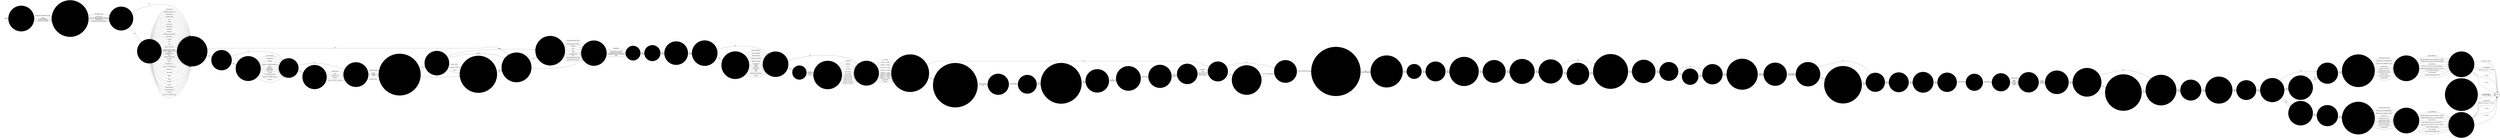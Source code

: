 digraph OLD_DISORDER {  rankdir=LR;
  node [shape = circle];
  START_NODE [label="", shape=none];
  START_NODE -> 49179 [label = "start"];
  END_NODE [label="END", shape="doublecircle"];
  49179 [label = "What type of disorder incident was this?", style="filled", color="#DDD"];
  49179 -> 49180 [label = "Barricade / Prevention Of Access", style="filled", color="#DDD"];
  49179 -> 49180 [label = "Hostage", style="filled", color="#DDD"];
  49179 -> 49180 [label = "Incident At Height", style="filled", color="#DDD"];
  49179 -> 49180 [label = "Concerted Indiscipline", style="filled", color="#DDD"];
  49180 [label = "What was the main management outcome of this incident?", style="filled", color="#DDD"];
  49180 -> 49181 [label = "No Further Action", style="filled", color="#DDD"];
  49180 -> 49181 [label = "IEP Regression", style="filled", color="#DDD"];
  49180 -> 49181 [label = "Placed On Report/Adjudication Referral", style="filled", color="#DDD"];
  49180 -> 49181 [label = "Police Referral", style="filled", color="#DDD"];
  49180 -> 49181 [label = "Police And Prosecution Referral", style="filled", color="#DDD"];
  49181 [label = "Is the location of the incident known?", style="filled", color="#DDD"];
  49181 -> 49182 [label = "Yes", style="filled", color="#DDD"];
  49181 -> 49183 [label = "No", style="filled", color="#DDD"];
  49182 [label = "What was the location of the incident?", style="filled", color="#DDD"];
  49182 -> 49183 [label = "Administration", style="filled", color="#DDD"];
  49182 -> 49183 [label = "Association Area", style="filled", color="#DDD"];
  49182 -> 49183 [label = "Cell", style="filled", color="#DDD"];
  49182 -> 49183 [label = "Chapel", style="filled", color="#DDD"];
  49182 -> 49183 [label = "Crown Court", style="filled", color="#DDD"];
  49182 -> 49183 [label = "Dining Room"];
  49182 -> 49183 [label = "Dormitory"];
  49182 -> 49183 [label = "Education"];
  49182 -> 49183 [label = "Elsewhere (Enter Details)"];
  49182 -> 49183 [label = "Exercise Yard"];
  49182 -> 49183 [label = "Funeral"];
  49182 -> 49183 [label = "Gate"];
  49182 -> 49183 [label = "Gym"];
  49182 -> 49183 [label = "Health Care Centre"];
  49182 -> 49183 [label = "Hospital Outside (Patient)"];
  49182 -> 49183 [label = "Hospital Outside (Visiting)"];
  49182 -> 49183 [label = "Kitchen"];
  49182 -> 49183 [label = "Magistrates Court"];
  49182 -> 49183 [label = "Office"];
  49182 -> 49183 [label = "Outside Working Party"];
  49182 -> 49183 [label = "Reception"];
  49182 -> 49183 [label = "Recess"];
  49182 -> 49183 [label = "Segregation Unit"];
  49182 -> 49183 [label = "Showers / Changing Room"];
  49182 -> 49183 [label = "Special Unit"];
  49182 -> 49183 [label = "Sports Field"];
  49182 -> 49183 [label = "Vehicle"];
  49182 -> 49183 [label = "Visits"];
  49182 -> 49183 [label = "Weddings"];
  49182 -> 49183 [label = "Wing"];
  49182 -> 49183 [label = "Within Perimeter"];
  49182 -> 49183 [label = "Works Department"];
  49182 -> 49183 [label = "Workshop"];
  49182 -> 49183 [label = "Induction / 1st Night Centre"];
  49182 -> 49183 [label = "External Roof"];
  49182 -> 49183 [label = "Vulnerable Prisoners Unit"];
  49183 [label = "Were any injuries received during this incident?", style="filled", color="#DDD"];
  49183 -> 49184 [label = "Yes", style="filled", color="#DDD"];
  49183 -> 49192 [label = "No", style="filled", color="#DDD"];
  49184 [label = "Was a serious injury sustained?", style="filled", color="#DDD"];
  49184 -> 49185 [label = "Yes", style="filled", color="#DDD"];
  49184 -> 49186 [label = "No", style="filled", color="#DDD"];
  49185 [label = "Which serious injuries were sustained?", style="filled", color="#DDD"];
  49185 -> 49186 [label = "Bites", style="filled", color="#DDD"];
  49185 -> 49186 [label = "Black Eye", style="filled", color="#DDD"];
  49185 -> 49186 [label = "Broken Nose", style="filled", color="#DDD"];
  49185 -> 49186 [label = "Broken Teeth", style="filled", color="#DDD"];
  49185 -> 49186 [label = "Crushing", style="filled", color="#DDD"];
  49185 -> 49186 [label = "Cuts Requiring Sutures", style="filled", color="#DDD"];
  49185 -> 49186 [label = "Extensive / Mutliple Bruising", style="filled", color="#DDD"];
  49185 -> 49186 [label = "Fracture", style="filled", color="#DDD"];
  49185 -> 49186 [label = "Gun Shot Wound", style="filled", color="#DDD"];
  49185 -> 49186 [label = "Scald Or Burn", style="filled", color="#DDD"];
  49185 -> 49186 [label = "Stabbing", style="filled", color="#DDD"];
  49185 -> 49186 [label = "Temporary / Permanent Blindness", style="filled", color="#DDD"];
  49186 [label = "Was a minor injury sustained?", style="filled", color="#DDD"];
  49186 -> 49187 [label = "Yes", style="filled", color="#DDD"];
  49186 -> 49188 [label = "No", style="filled", color="#DDD"];
  49187 [label = "Which minor injuries were sustained?", style="filled", color="#DDD"];
  49187 -> 49188 [label = "Grazes. Scratches or Abrasions", style="filled", color="#DDD"];
  49187 -> 49188 [label = "Minor Bruises", style="filled", color="#DDD"];
  49187 -> 49188 [label = "Other", style="filled", color="#DDD"];
  49187 -> 49188 [label = "Superficial Cuts", style="filled", color="#DDD"];
  49187 -> 49188 [label = "Swellings", style="filled", color="#DDD"];
  49188 [label = "Enter descriptions of person(s) injured", style="filled", color="#DDD"];
  49188 -> 49189 [label = "Civilian Grades", style="filled", color="#DDD"];
  49188 -> 49189 [label = "External Citizens", style="filled", color="#DDD"];
  49188 -> 49189 [label = "Police", style="filled", color="#DDD"];
  49188 -> 49189 [label = "Prisoners", style="filled", color="#DDD"];
  49188 -> 49189 [label = "Staff", style="filled", color="#DDD"];
  49189 [label = "Did injuries result in detention in outside hospital as an in-patient?", style="filled", color="#DDD"];
  49189 -> 49190 [label = "Yes", style="filled", color="#DDD"];
  49189 -> 49191 [label = "No", style="filled", color="#DDD"];
  49190 [label = "Who was detained in outside hospital?", style="filled", color="#DDD"];
  49190 -> 49191 [label = "Civilian Grades", style="filled", color="#DDD"];
  49190 -> 49191 [label = "External Civilians", style="filled", color="#DDD"];
  49190 -> 49191 [label = "Police", style="filled", color="#DDD"];
  49190 -> 49192 [label = "Prisoners", style="filled", color="#DDD"];
  49190 -> 49193 [label = "Staff", style="filled", color="#DDD"];
  49191 [label = "Are there any staff now off duty as a result of this incident?", style="filled", color="#DDD"];
  49191 -> 49192 [label = "No", style="filled", color="#DDD"];
  49191 -> 49192 [label = "Yes", style="filled", color="#DDD"];
  49192 [label = "Was there an apparent reason for the incident?", style="filled", color="#DDD"];
  49192 -> 49193 [label = "Yes", style="filled", color="#DDD"];
  49192 -> 49194 [label = "No", style="filled", color="#DDD"];
  49193 [label = "Describe the apparent reason for the incident?", style="filled", color="#DDD"];
  49193 -> 49194 [label = "Facilities", style="filled", color="#DDD"];
  49193 -> 49194 [label = "Food", style="filled", color="#DDD"];
  49193 -> 49194 [label = "Other", style="filled", color="#DDD"];
  49193 -> 49194 [label = "Pay", style="filled", color="#DDD"];
  49193 -> 49194 [label = "Time Out Of Cell", style="filled", color="#DDD"];
  49193 -> 49194 [label = "Visits", style="filled", color="#DDD"];
  49193 -> 49194 [label = "Demanding Internal Transfer", style="filled", color="#DDD"];
  49193 -> 49194 [label = "Refusing Internal Transfer", style="filled", color="#DDD"];
  49193 -> 49194 [label = "Demanding External Transfer", style="filled", color="#DDD"];
  49193 -> 49194 [label = "Refusing External Transfer", style="filled", color="#DDD"];
  49194 [label = "Describe how the incident was resolved", style="filled", color="#DDD"];
  49194 -> 49195 [label = "Negotiation", style="filled", color="#DDD"];
  49194 -> 49195 [label = "Intervention (Local Staff)", style="filled", color="#DDD"];
  49194 -> 49195 [label = "Intervention (NTRG Staff)", style="filled", color="#DDD"];
  49194 -> 49195 [label = "Complied With Order Or Instruction", style="filled", color="#DDD"];
  49194 -> 49195 [label = "Other", style="filled", color="#DDD"];
  49195 [label = "Was a door jack used?", style="filled", color="#DDD"];
  49195 -> 49196 [label = "No", style="filled", color="#DDD"];
  49195 -> 49196 [label = "Yes", style="filled", color="#DDD"];
  49196 [label = "Were water hoses used?", style="filled", color="#DDD"];
  49196 -> 49197 [label = "No", style="filled", color="#DDD"];
  49196 -> 49197 [label = "Yes", style="filled", color="#DDD"];
  49197 [label = "Was control and restraint employed?", style="filled", color="#DDD"];
  49197 -> 49198 [label = "No", style="filled", color="#DDD"];
  49197 -> 49198 [label = "Yes", style="filled", color="#DDD"];
  49198 [label = "Were weapons used by the perpetrator?", style="filled", color="#DDD"];
  49198 -> 49199 [label = "Yes", style="filled", color="#DDD"];
  49198 -> 49200 [label = "No", style="filled", color="#DDD"];
  49199 [label = "Describe weapons used by the perpetrator?", style="filled", color="#DDD"];
  49199 -> 49200 [label = "Blunt Instrument", style="filled", color="#DDD"];
  49199 -> 49200 [label = "Chemical Incapicitant", style="filled", color="#DDD"];
  49199 -> 49200 [label = "Dangerous Liquid", style="filled", color="#DDD"];
  49199 -> 49200 [label = "Excreta/Urine", style="filled", color="#DDD"];
  49199 -> 49200 [label = "Firearm", style="filled", color="#DDD"];
  49199 -> 49200 [label = "Food", style="filled", color="#DDD"];
  49199 -> 49200 [label = "Knife / Blade", style="filled", color="#DDD"];
  49199 -> 49200 [label = "Ligature", style="filled", color="#DDD"];
  49199 -> 49200 [label = "Other", style="filled", color="#DDD"];
  49199 -> 49200 [label = "Other Sharp Instrument", style="filled", color="#DDD"];
  49199 -> 49200 [label = "Spitting", style="filled", color="#DDD"];
  49199 -> 49200 [label = "Thrown Equipment", style="filled", color="#DDD"];
  49199 -> 49200 [label = "Thrown Furniture", style="filled", color="#DDD"];
  49200 [label = "Was damage caused to prison property?", style="filled", color="#DDD"];
  49200 -> 49201 [label = "Yes", style="filled", color="#DDD"];
  49200 -> 49203 [label = "No", style="filled", color="#DDD"];
  49201 [label = "Describe the damage", style="filled", color="#DDD"];
  49201 -> 49202 [label = "Extensive", style="filled", color="#DDD"];
  49201 -> 49202 [label = "Minor", style="filled", color="#DDD"];
  49201 -> 49202 [label = "Serious", style="filled", color="#DDD"];
  49202 [label = "What was the estimated cost of the damage?", style="filled", color="#DDD"];
  49202 -> 49203 [label = "£0", style="filled", color="#DDD"];
  49202 -> 49203 [label = "£1 to £20", style="filled", color="#DDD"];
  49202 -> 49203 [label = "£21 to £50", style="filled", color="#DDD"];
  49202 -> 49203 [label = "£51 to £100", style="filled", color="#DDD"];
  49202 -> 49203 [label = "£101 to £500", style="filled", color="#DDD"];
  49202 -> 49203 [label = "£501 to £1,000", style="filled", color="#DDD"];
  49202 -> 49203 [label = "£1,001 to £5,000", style="filled", color="#DDD"];
  49202 -> 49203 [label = "£5001 to £10,000", style="filled", color="#DDD"];
  49202 -> 49203 [label = "£10,001 to £50,000", style="filled", color="#DDD"];
  49202 -> 49203 [label = "£50,001 to £100,000", style="filled", color="#DDD"];
  49202 -> 49203 [label = "> £100,000", style="filled", color="#DDD"];
  49202 -> 49203 [label = "Unknown", style="filled", color="#DDD"];
  49203 [label = "What was the duration of the incident?", style="filled", color="#DDD"];
  49203 -> 49204 [label = "< 1 Minute", style="filled", color="#DDD"];
  49203 -> 49204 [label = "1 Min to < 5 Mins", style="filled", color="#DDD"];
  49203 -> 49204 [label = "5 Mins to < 10 Mins", style="filled", color="#DDD"];
  49203 -> 49204 [label = "10 Mins to < 15 Mins", style="filled", color="#DDD"];
  49203 -> 49204 [label = "15 Mins to < 30 Mins", style="filled", color="#DDD"];
  49203 -> 49204 [label = "30 Mins to < 1 Hour", style="filled", color="#DDD"];
  49203 -> 49204 [label = "1 Hour to < 2 Hours", style="filled", color="#DDD"];
  49203 -> 49204 [label = "2 Hours to < 3 Hours", style="filled", color="#DDD"];
  49203 -> 49204 [label = "3 Hours to < 4 Hours", style="filled", color="#DDD"];
  49203 -> 49204 [label = "4 Hours to < 5 Hours", style="filled", color="#DDD"];
  49203 -> 49204 [label = "5 Hours Plus", style="filled", color="#DDD"];
  49203 -> 49204 [label = "Unknown", style="filled", color="#DDD"];
  49204 [label = "Was the telephone/it system shut down during the incident?", style="filled", color="#DDD"];
  49204 -> 49205 [label = "Yes", style="filled", color="#DDD"];
  49204 -> 49213 [label = "No", style="filled", color="#DDD"];
  49205 [label = "Was the telephone system shur down locally or by the service supplier?", style="filled", color="#DDD"];
  49205 -> 49206 [label = "Service Supplier", style="filled", color="#DDD"];
  49205 -> 49206 [label = "Local", style="filled", color="#DDD"];
  49206 [label = "Quote the helpdesk case number", style="filled", color="#DDD"];
  49206 -> 49207 [label = "Enter Number", style="filled", color="#DDD"];
  49207 [label = "Was the keyword requested?", style="filled", color="#DDD"];
  49207 -> 49208 [label = "Yes", style="filled", color="#DDD"];
  49207 -> 49208 [label = "No", style="filled", color="#DDD"];
  49208 [label = "Has the service supplier been notified of a replacement keyword?", style="filled", color="#DDD"];
  49208 -> 49209 [label = "No", style="filled", color="#DDD"];
  49208 -> 49209 [label = "Yes", style="filled", color="#DDD"];
  49209 [label = "Indicate the nature of the shut down", style="filled", color="#DDD"];
  49209 -> 49210 [label = "IT", style="filled", color="#DDD"];
  49209 -> 49210 [label = "Telephony", style="filled", color="#DDD"];
  49210 [label = "What time was the system shut down?", style="filled", color="#DDD"];
  49210 -> 49211 [label = "Enter Time", style="filled", color="#DDD"];
  49211 [label = "Was this a full or partial shut down?", style="filled", color="#DDD"];
  49211 -> 49212 [label = "Full", style="filled", color="#DDD"];
  49211 -> 49212 [label = "Partial", style="filled", color="#DDD"];
  49212 [label = "Who authorised the shut down?", style="filled", color="#DDD"];
  49212 -> 49213 [label = "Deputy Governor", style="filled", color="#DDD"];
  49212 -> 49213 [label = "Duty Governor", style="filled", color="#DDD"];
  49212 -> 49213 [label = "Governor", style="filled", color="#DDD"];
  49212 -> 49213 [label = "Other", style="filled", color="#DDD"];
  49213 [label = "Was the system compromised?", style="filled", color="#DDD"];
  49213 -> 49214 [label = "Yes", style="filled", color="#DDD"];
  49213 -> 49215 [label = "No", style="filled", color="#DDD"];
  49214 [label = "Describe what was compromised and by whom", style="filled", color="#DDD"];
  49214 -> 49215 [label = "Describe Compromise", style="filled", color="#DDD"];
  49215 [label = "When was the system re-activated?", style="filled", color="#DDD"];
  49215 -> 49216 [label = "Enter Comment And Date", style="filled", color="#DDD"];
  49216 [label = "Was the system re-activated locally or by the it and telephony service supplier?", style="filled", color="#DDD"];
  49216 -> 49217 [label = "Local", style="filled", color="#DDD"];
  49216 -> 49217 [label = "Service Supplier", style="filled", color="#DDD"];
  49217 [label = "Is any member of staff facing disciplinary charges?", style="filled", color="#DDD"];
  49217 -> 49218 [label = "No", style="filled", color="#DDD"];
  49217 -> 49218 [label = "Yes", style="filled", color="#DDD"];
  49218 [label = "Was a barricade used?", style="filled", color="#DDD"];
  49218 -> 49219 [label = "No", style="filled", color="#DDD"];
  49218 -> 49219 [label = "Yes", style="filled", color="#DDD"];
  49219 [label = "Was a c and r advisor present?", style="filled", color="#DDD"];
  49219 -> 49220 [label = "No", style="filled", color="#DDD"];
  49219 -> 49220 [label = "Yes", style="filled", color="#DDD"];
  49220 [label = "Was the emergency response vehicle present?", style="filled", color="#DDD"];
  49220 -> 49221 [label = "No", style="filled", color="#DDD"];
  49220 -> 49221 [label = "Yes", style="filled", color="#DDD"];
  49221 [label = "Were trained negotiators deployed?", style="filled", color="#DDD"];
  49221 -> 49222 [label = "No", style="filled", color="#DDD"];
  49221 -> 49222 [label = "Yes", style="filled", color="#DDD"];
  49222 [label = "Was an incident liaison officer present?", style="filled", color="#DDD"];
  49222 -> 49223 [label = "No", style="filled", color="#DDD"];
  49222 -> 49223 [label = "Yes", style="filled", color="#DDD"];
  49223 [label = "Were healthcare centre staff present?", style="filled", color="#DDD"];
  49223 -> 49224 [label = "No", style="filled", color="#DDD"];
  49223 -> 49225 [label = "Yes", style="filled", color="#DDD"];
  49223 -> 49224 [label = "Yes", style="filled", color="#DDD"];
  49224 [label = "Were works services staff present?", style="filled", color="#DDD"];
  49224 -> 49225 [label = "No", style="filled", color="#DDD"];
  49224 -> 49225 [label = "Yes", style="filled", color="#DDD"];
  49225 [label = "Were independent monitoring board members present?", style="filled", color="#DDD"];
  49225 -> 49226 [label = "No", style="filled", color="#DDD"];
  49225 -> 49226 [label = "Yes", style="filled", color="#DDD"];
  49226 [label = "Was the ambulance service present?", style="filled", color="#DDD"];
  49226 -> 49227 [label = "No", style="filled", color="#DDD"];
  49226 -> 49227 [label = "Yes", style="filled", color="#DDD"];
  49227 [label = "Was the fire service present?", style="filled", color="#DDD"];
  49227 -> 49228 [label = "No", style="filled", color="#DDD"];
  49227 -> 49229 [label = "Yes", style="filled", color="#DDD"];
  49228 [label = "Were the police present?", style="filled", color="#DDD"];
  49228 -> 49229 [label = "No", style="filled", color="#DDD"];
  49228 -> 49229 [label = "Yes", style="filled", color="#DDD"];
  49229 [label = "Was any evacuation necessary?", style="filled", color="#DDD"];
  49229 -> 49230 [label = "No", style="filled", color="#DDD"];
  49229 -> 49230 [label = "Yes", style="filled", color="#DDD"];
  49230 [label = "Describe the incident as either active or passive?", style="filled", color="#DDD"];
  49230 -> 49231 [label = "Active", style="filled", color="#DDD"];
  49230 -> 49231 [label = "Passive", style="filled", color="#DDD"];
  49231 [label = "How many prisoners were involved?", style="filled", color="#DDD"];
  49231 -> 49232 [label = "State Number", style="filled", color="#DDD"];
  49231 -> 49232 [label = "State Number", style="filled", color="#DDD"];
  49232 [label = "Have the ring leaders been identified?", style="filled", color="#DDD"];
  49232 -> 49234 [label = "No", style="filled", color="#DDD"];
  49232 -> 49233 [label = "Yes", style="filled", color="#DDD"];
  49233 [label = "Have the ring leaders been entered on inmate involvement?", style="filled", color="#DDD"];
  49233 -> 49234 [label = "No", style="filled", color="#DDD"];
  49233 -> 49234 [label = "Yes", style="filled", color="#DDD"];
  49234 [label = "Was operation Tornado used?", style="filled", color="#DDD"];
  49234 -> 49235 [label = "No", style="filled", color="#DDD"];
  49234 -> 49235 [label = "Yes", style="filled", color="#DDD"];
  49235 [label = "Were extendable batons used?", style="filled", color="#DDD"];
  49235 -> 49236 [label = "No", style="filled", color="#DDD"];
  49235 -> 49236 [label = "Yes", style="filled", color="#DDD"];
  49236 [label = "Was the incident in public view?", style="filled", color="#DDD"];
  49236 -> 49237 [label = "No", style="filled", color="#DDD"];
  49236 -> 49237 [label = "Yes", style="filled", color="#DDD"];
  49237 [label = "Enter number of perpetrators", style="filled", color="#DDD"];
  49237 -> 49238 [label = "State Number", style="filled", color="#DDD"];
  49238 [label = "Enter number of hostages", style="filled", color="#DDD"];
  49238 -> 49239 [label = "State Number", style="filled", color="#DDD"];
  49239 [label = "Describe status of hostages", style="filled", color="#DDD"];
  49239 -> 49240 [label = "Civilian Staff", style="filled", color="#DDD"];
  49239 -> 49240 [label = "Officer", style="filled", color="#DDD"];
  49239 -> 49240 [label = "Other", style="filled", color="#DDD"];
  49239 -> 49240 [label = "Prisoner", style="filled", color="#DDD"];
  49239 -> 49240 [label = "Staff", style="filled", color="#DDD"];
  49240 [label = "Describe status of perpetrators", style="filled", color="#DDD"];
  49240 -> 49241 [label = "Other", style="filled", color="#DDD"];
  49240 -> 49241 [label = "Prisoner", style="filled", color="#DDD"];
  49240 -> 49241 [label = "Visitor", style="filled", color="#DDD"];
  49241 [label = "Was a hostage part of the barricade?", style="filled", color="#DDD"];
  49241 -> 49242 [label = "No", style="filled", color="#DDD"];
  49241 -> 49242 [label = "Yes", style="filled", color="#DDD"];
  49242 [label = "Was physical violence used towards hostage?", style="filled", color="#DDD"];
  49242 -> 49243 [label = "No", style="filled", color="#DDD"];
  49242 -> 49244 [label = "Yes", style="filled", color="#DDD"];
  49243 [label = "Was the hostage physically restrained by the perpetrator?", style="filled", color="#DDD"];
  49243 -> 49244 [label = "No", style="filled", color="#DDD"];
  49243 -> 49244 [label = "Yes", style="filled", color="#DDD"];
  49244 [label = "Was there evidence of the Stockholm syndrome?", style="filled", color="#DDD"];
  49244 -> 49245 [label = "No", style="filled", color="#DDD"];
  49244 -> 49245 [label = "Yes", style="filled", color="#DDD"];
  49245 [label = "Was there evidence of collusion?", style="filled", color="#DDD"];
  49245 -> 49246 [label = "No", style="filled", color="#DDD"];
  49245 -> 49246 [label = "Yes", style="filled", color="#DDD"];
  49246 [label = "Was a hostage negotiator adviser present?", style="filled", color="#DDD"];
  49246 -> 49247 [label = "No", style="filled", color="#DDD"];
  49246 -> 49247 [label = "Yes", style="filled", color="#DDD"];
  49247 [label = "Was a medical officer present?", style="filled", color="#DDD"];
  49247 -> 49248 [label = "No", style="filled", color="#DDD"];
  49247 -> 49248 [label = "Yes", style="filled", color="#DDD"];
  49248 [label = "Was a technical support unit present?", style="filled", color="#DDD"];
  49248 -> 49249 [label = "No", style="filled", color="#DDD"];
  49248 -> 49250 [label = "Yes", style="filled", color="#DDD"];
  49248 -> 49249 [label = "Yes", style="filled", color="#DDD"];
  49248 -> 53179 [label = "No", style="filled", color="#DDD"];
  49248 -> 53179 [label = "Yes", style="filled", color="#DDD"];
  49249 [label = "Did a tactical firearms adviser attend?", style="filled", color="#DDD"];
  49249 -> 49250 [label = "No", style="filled", color="#DDD"];
  49249 -> 49250 [label = "Yes", style="filled", color="#DDD"];
  49250 [label = "Were firearms officers deployed?", style="filled", color="#DDD"];
  49250 -> 49254 [label = "No", style="filled", color="#DDD"];
  49250 -> 49254 [label = "Yes", style="filled", color="#DDD"];
  49254 [label = "Describe method of gaining access to area at height", style="filled", color="#DDD"];
  49254 -> 49255 [label = "Internal Access: Netting", style="filled", color="#DDD"];
  49254 -> 49255 [label = "Internal Access: Landing/Railings", style="filled", color="#DDD"];
  49254 -> 49255 [label = "Internal Access: Window/Gate Bars", style="filled", color="#DDD"];
  49254 -> 49255 [label = "Internal Other", style="filled", color="#DDD"];
  49254 -> 49255 [label = "External Access: Roof", style="filled", color="#DDD"];
  49254 -> 49255 [label = "External Access: Tree", style="filled", color="#DDD"];
  49254 -> 49255 [label = "External Access: Fencing", style="filled", color="#DDD"];
  49254 -> 49255 [label = "External Other", style="filled", color="#DDD"];
  49254 -> 49255 [label = "Contractors Equipment", style="filled", color="#DDD"];
  49254 -> 49255 [label = "Not Applicable", style="filled", color="#DDD"];
  49255 [label = "What aggravating factors were present?", style="filled", color="#DDD"];
  49255 -> 49256 [label = "Access Difficulties", style="filled", color="#DDD"];
  49255 -> 49256 [label = "Damage Resulting In Loss Of Facilities Or Utilities", style="filled", color="#DDD"];
  49255 -> 49256 [label = "Damage Resulting in The Loss Of Accommodation", style="filled", color="#DDD"];
  49255 -> 49256 [label = "Media Interest", style="filled", color="#DDD"];
  49255 -> 49256 [label = "NTRG And / Or NDTSG Assistance Requested", style="filled", color="#DDD"];
  49255 -> 49256 [label = "Perpetrator Under Influence Of Drugs Or Alcohol", style="filled", color="#DDD"];
  49255 -> 49256 [label = "Threat Or Actual Self Harm", style="filled", color="#DDD"];
  49255 -> 49256 [label = "Use Of Weapons", style="filled", color="#DDD"];
  49255 -> 49256 [label = "Violence Directed Against Staff", style="filled", color="#DDD"];
  49256 [label = "What height did the incident take place?", style="filled", color="#DDD"];
  49256 -> END_NODE [label = "Between 3 Feet and < 1st Floor", style="filled", color="#DDD"];
  49256 -> END_NODE [label = "1st Floor", style="filled", color="#DDD"];
  49256 -> END_NODE [label = "2nd Floor", style="filled", color="#DDD"];
  49256 -> END_NODE [label = "3rd Floor Or Higher", style="filled", color="#DDD"];
  49256 -> END_NODE [label = "Not Applicable", style="filled", color="#DDD"];
  53179 [label = "Did a tactical firearms adviser attend?", style="filled", color="#DDD"];
  53179 -> 53180 [label = "Yes", style="filled", color="#DDD"];
  53179 -> 53180 [label = "No", style="filled", color="#DDD"];
  53180 [label = "Were firearms officers deployed?", style="filled", color="#DDD"];
  53180 -> 53182 [label = "No", style="filled", color="#DDD"];
  53180 -> 53182 [label = "Yes", style="filled", color="#DDD"];
  53181 [label = "Describe method of gaining access to area at height", style="filled", color="#DDD"];
  53181 -> END_NODE [label = "Not Applicable", style="filled", color="#DDD"];
  53182 [label = "Describe method of gaining access to area at height", style="filled", color="#DDD"];
  53182 -> 53183 [label = "Internal Access: Netting", style="filled", color="#DDD"];
  53182 -> 53183 [label = "Internal Access: Landing/Railings", style="filled", color="#DDD"];
  53182 -> 53183 [label = "Internal Access: Window/Gate Bars", style="filled", color="#DDD"];
  53182 -> 53183 [label = "Internal Other", style="filled", color="#DDD"];
  53182 -> 53183 [label = "External Access: Roof", style="filled", color="#DDD"];
  53182 -> 53183 [label = "External Access: Tree", style="filled", color="#DDD"];
  53182 -> 53183 [label = "External Access: Fencing", style="filled", color="#DDD"];
  53182 -> 53183 [label = "External Access Other", style="filled", color="#DDD"];
  53182 -> 53183 [label = "Contractors Equipment", style="filled", color="#DDD"];
  53182 -> 53183 [label = "Not Applicable", style="filled", color="#DDD"];
  53183 [label = "What aggravating factors were present?", style="filled", color="#DDD"];
  53183 -> 53184 [label = "Access Difficulties", style="filled", color="#DDD"];
  53183 -> 53184 [label = "Damage Resulting in Loss of Facilities or Utilities", style="filled", color="#DDD"];
  53183 -> 53184 [label = "Damage Resulting in The Loss of Accommodation", style="filled", color="#DDD"];
  53183 -> 53184 [label = "Media Interest", style="filled", color="#DDD"];
  53183 -> 53184 [label = "NRTG And/Or NDTSG Assistance Required", style="filled", color="#DDD"];
  53183 -> 53184 [label = "Perpetrator Under Influence of Drugs or Alcohol", style="filled", color="#DDD"];
  53183 -> 53184 [label = "Threat or Actual Self Harm", style="filled", color="#DDD"];
  53183 -> 53184 [label = "Use Of Weapons", style="filled", color="#DDD"];
  53183 -> 53184 [label = "Violence Directed Against Staff", style="filled", color="#DDD"];
  53184 [label = "What height did the incident take place?", style="filled", color="#DDD"];
  53184 -> END_NODE [label = "Between 3 Feet and < 1st Floor", style="filled", color="#DDD"];
  53184 -> END_NODE [label = "1st Floor", style="filled", color="#DDD"];
  53184 -> END_NODE [label = "2nd Floor", style="filled", color="#DDD"];
  53184 -> END_NODE [label = "3rd Floor or Higher", style="filled", color="#DDD"];
  53184 -> END_NODE [label = "Not Applicable", style="filled", color="#DDD"];
}
